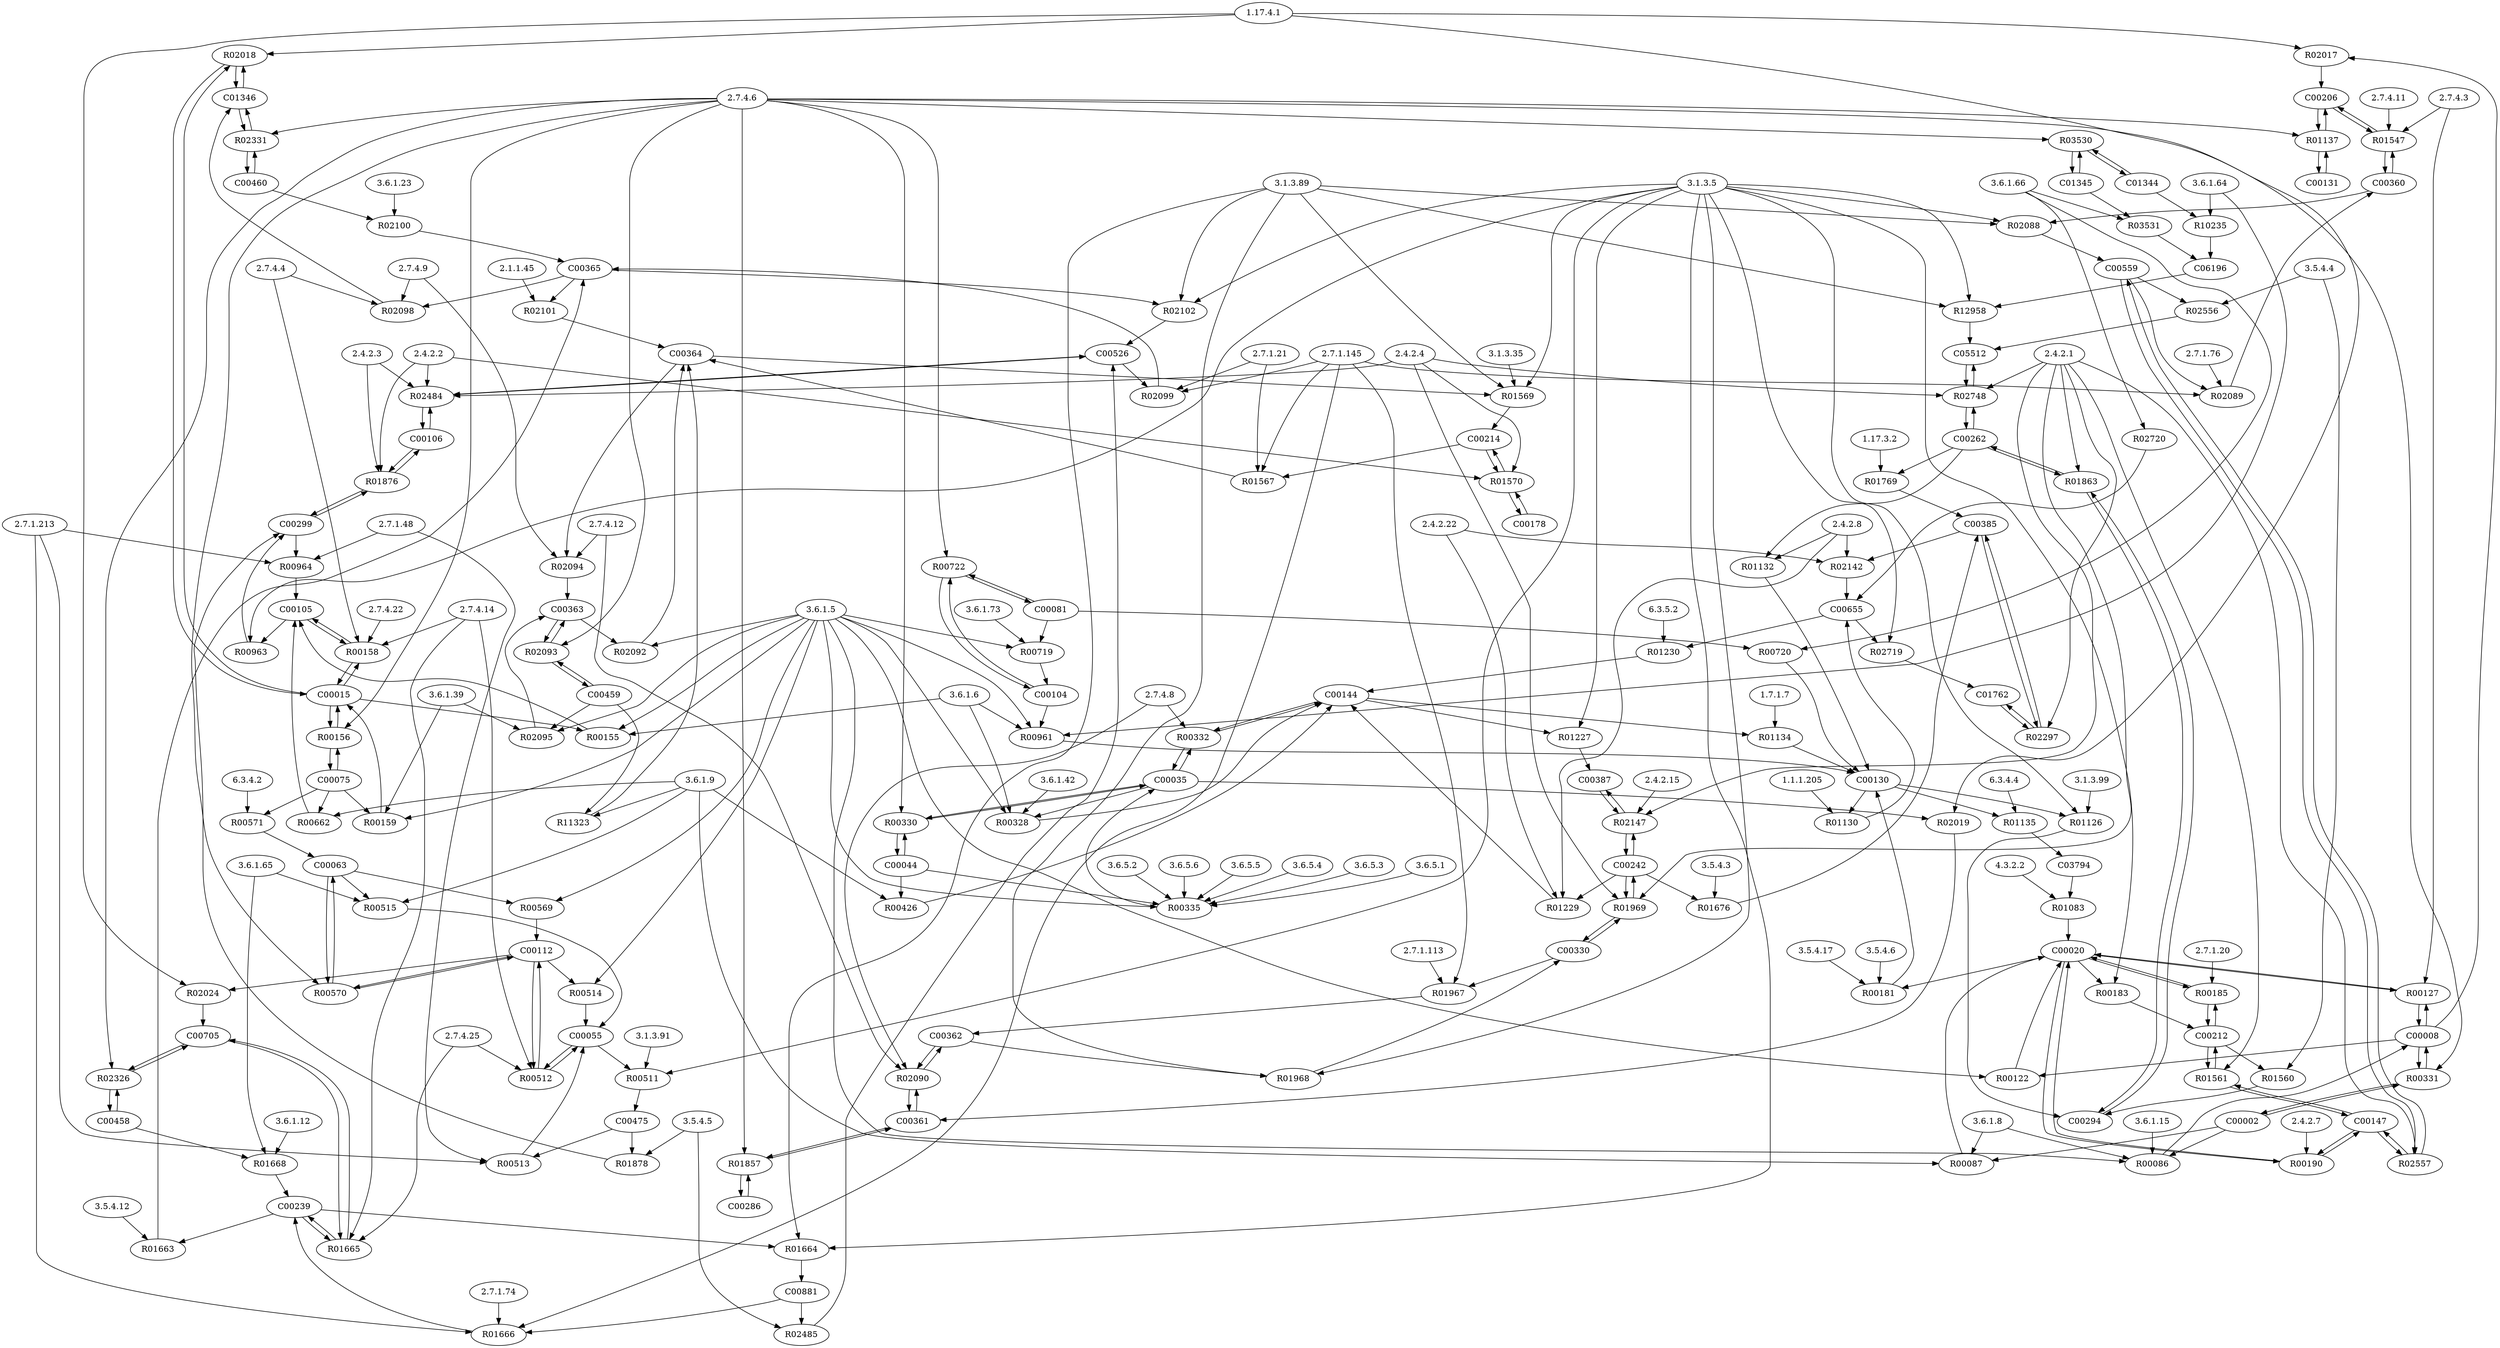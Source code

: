 digraph G {
"1.17.4.1" [type=E];
"3.6.5.6" [type=E];
"2.7.1.213" [type=E];
"2.4.2.22" [type=E];
"2.4.2.3" [type=E];
"3.6.5.5" [type=E];
"6.3.5.2" [type=E];
"2.7.1.74" [type=E];
"2.7.4.25" [type=E];
"3.6.1.12" [type=E];
"3.6.1.9" [type=E];
"3.1.3.99" [type=E];
"3.1.3.5" [type=E];
"2.7.4.22" [type=E];
"3.6.1.23" [type=E];
"3.6.1.66" [type=E];
"2.1.1.45" [type=E];
"4.3.2.2" [type=E];
"3.6.1.73" [type=E];
"1.7.1.7" [type=E];
"3.5.4.6" [type=E];
"2.4.2.7" [type=E];
"3.6.1.6" [type=E];
"2.4.2.2" [type=E];
"2.4.2.1" [type=E];
"3.5.4.4" [type=E];
"2.7.1.48" [type=E];
"2.7.4.3" [type=E];
"2.7.4.14" [type=E];
"2.7.4.4" [type=E];
"3.6.1.5" [type=E];
"2.7.1.76" [type=E];
"6.3.4.2" [type=E];
"2.7.4.9" [type=E];
"3.6.5.4" [type=E];
"2.4.2.15" [type=E];
"2.7.1.20" [type=E];
"3.1.3.35" [type=E];
"2.7.4.12" [type=E];
"3.6.1.42" [type=E];
"3.6.1.65" [type=E];
"3.6.1.8" [type=E];
"3.6.5.3" [type=E];
"3.6.5.1" [type=E];
"3.5.4.5" [type=E];
"3.6.5.2" [type=E];
"3.5.4.3" [type=E];
"2.4.2.8" [type=E];
"6.3.4.4" [type=E];
"2.4.2.4" [type=E];
"2.7.1.113" [type=E];
"3.6.1.15" [type=E];
"3.1.3.89" [type=E];
"2.7.1.145" [type=E];
"2.7.4.11" [type=E];
"2.7.1.21" [type=E];
"1.1.1.205" [type=E];
"3.5.4.17" [type=E];
"1.17.3.2" [type=E];
"3.6.1.39" [type=E];
"2.7.4.8" [type=E];
"3.6.1.64" [type=E];
"3.1.3.91" [type=E];
"2.7.4.6" [type=E];
"3.5.4.12" [type=E];
R00722 [type=R];
R02093 [type=R];
R01130 [type=R];
R01666 [type=R];
R02326 [type=R];
R01676 [type=R];
R01083 [type=R];
R02100 [type=R];
R02142 [type=R];
R02147 [type=R];
R02101 [type=R];
R01863 [type=R];
R02018 [type=R];
R01135 [type=R];
R01968 [type=R];
R01664 [type=R];
R00158 [type=R];
R02748 [type=R];
R01229 [type=R];
R02556 [type=R];
R00330 [type=R];
R00426 [type=R];
R00122 [type=R];
R00569 [type=R];
R02089 [type=R];
R00185 [type=R];
R00961 [type=R];
R02485 [type=R];
R03531 [type=R];
R02099 [type=R];
R01137 [type=R];
R00156 [type=R];
R00183 [type=R];
R01668 [type=R];
R01857 [type=R];
R00719 [type=R];
R00513 [type=R];
R01126 [type=R];
R01967 [type=R];
R02017 [type=R];
R00662 [type=R];
R01969 [type=R];
R02297 [type=R];
R00086 [type=R];
R01570 [type=R];
R02331 [type=R];
R02719 [type=R];
R10235 [type=R];
R02102 [type=R];
R02019 [type=R];
R00720 [type=R];
R01227 [type=R];
R00328 [type=R];
R02092 [type=R];
R00087 [type=R];
R01876 [type=R];
R01132 [type=R];
R00964 [type=R];
R02088 [type=R];
R03530 [type=R];
R01769 [type=R];
R00963 [type=R];
R00514 [type=R];
R00335 [type=R];
R00511 [type=R];
R01567 [type=R];
R11323 [type=R];
R00332 [type=R];
R00515 [type=R];
R12958 [type=R];
R00331 [type=R];
R01665 [type=R];
R01569 [type=R];
R01560 [type=R];
R02090 [type=R];
R00570 [type=R];
R01134 [type=R];
R02557 [type=R];
R00571 [type=R];
R02484 [type=R];
R00512 [type=R];
R00155 [type=R];
R01878 [type=R];
R00181 [type=R];
R02098 [type=R];
R00159 [type=R];
R02094 [type=R];
R02720 [type=R];
R00190 [type=R];
R01547 [type=R];
R01230 [type=R];
R02024 [type=R];
R02095 [type=R];
R01663 [type=R];
R00127 [type=R];
R01561 [type=R];
C00458 [type=C];
C00008 [type=C];
C00147 [type=C];
C03794 [type=C];
C00299 [type=C];
C00144 [type=C];
C00365 [type=C];
C00881 [type=C];
C00330 [type=C];
C00002 [type=C];
C01345 [type=C];
C05512 [type=C];
C01344 [type=C];
C00112 [type=C];
C00055 [type=C];
C00385 [type=C];
C06196 [type=C];
C01762 [type=C];
C00106 [type=C];
C00075 [type=C];
C00286 [type=C];
C00239 [type=C];
C00206 [type=C];
C00081 [type=C];
C00105 [type=C];
C00362 [type=C];
C00705 [type=C];
C01346 [type=C];
C00214 [type=C];
C00178 [type=C];
C00063 [type=C];
C00361 [type=C];
C00130 [type=C];
C00015 [type=C];
C00020 [type=C];
C00242 [type=C];
C00360 [type=C];
C00655 [type=C];
C00044 [type=C];
C00460 [type=C];
C00104 [type=C];
C00131 [type=C];
C00459 [type=C];
C00294 [type=C];
C00526 [type=C];
C00262 [type=C];
C00035 [type=C];
C00364 [type=C];
C00559 [type=C];
C00212 [type=C];
C00387 [type=C];
C00475 [type=C];
C00363 [type=C];
C06196 -> R12958;
R12958 -> C05512;
C01344 -> R10235;
R10235 -> C06196;
C01344 -> R03530;
R03530 -> C01344;
R03530 -> C01345;
C01345 -> R03530;
C01345 -> R03531;
R03531 -> C06196;
C00559 -> R02556;
R02556 -> C05512;
C00559 -> R02089;
R02089 -> C00360;
C00360 -> R02088;
R02088 -> C00559;
C00360 -> R01547;
R01547 -> C00360;
R01547 -> C00206;
C00206 -> R01547;
C00206 -> R01137;
R01137 -> C00206;
R01137 -> C00131;
C00131 -> R01137;
C00559 -> R02557;
R02557 -> C00559;
R02557 -> C00147;
C00147 -> R02557;
C00212 -> R01561;
R01561 -> C00212;
R01561 -> C00147;
C00147 -> R01561;
C00212 -> R01560;
R01560 -> C00294;
C00212 -> R00185;
R00185 -> C00212;
R00185 -> C00020;
C00020 -> R00185;
C00020 -> R00183;
R00183 -> C00212;
C00147 -> R00190;
R00190 -> C00147;
R00190 -> C00020;
C00020 -> R00190;
C00020 -> R00127;
R00127 -> C00020;
R00127 -> C00008;
C00008 -> R00127;
C00008 -> R00122;
R00122 -> C00020;
C00008 -> R02017;
R02017 -> C00206;
C00002 -> R00331;
R00331 -> C00002;
R00331 -> C00008;
C00008 -> R00331;
C00002 -> R00086;
R00086 -> C00008;
C00002 -> R00087;
R00087 -> C00020;
C00262 -> R01132;
R01132 -> C00130;
C05512 -> R02748;
R02748 -> C05512;
R02748 -> C00262;
C00262 -> R02748;
C00294 -> R01863;
R01863 -> C00294;
R01863 -> C00262;
C00262 -> R01863;
C00130 -> R01126;
R01126 -> C00294;
C00130 -> R01130;
R01130 -> C00655;
C00130 -> R01135;
R01135 -> C03794;
C03794 -> R01083;
R01083 -> C00020;
C00020 -> R00181;
R00181 -> C00130;
C00104 -> R00961;
R00961 -> C00130;
C00104 -> R00722;
R00722 -> C00104;
R00722 -> C00081;
C00081 -> R00722;
C00081 -> R00719;
R00719 -> C00104;
C00081 -> R00720;
R00720 -> C00130;
C00262 -> R01769;
R01769 -> C00385;
C01762 -> R02297;
R02297 -> C01762;
R02297 -> C00385;
C00385 -> R02297;
C00655 -> R02719;
R02719 -> C01762;
C00385 -> R02142;
R02142 -> C00655;
R02720 -> C00655;
C00242 -> R01229;
R01229 -> C00144;
C00242 -> R01676;
R01676 -> C00385;
C00387 -> R02147;
R02147 -> C00387;
R02147 -> C00242;
C00242 -> R02147;
C00144 -> R01227;
R01227 -> C00387;
C00144 -> R01134;
R01134 -> C00130;
C00655 -> R01230;
R01230 -> C00144;
C00144 -> R00332;
R00332 -> C00144;
R00332 -> C00035;
C00035 -> R00332;
C00035 -> R00328;
R00328 -> C00144;
C00035 -> R00330;
R00330 -> C00035;
R00330 -> C00044;
C00044 -> R00330;
C00044 -> R00335;
R00335 -> C00035;
C00035 -> R02019;
R02019 -> C00361;
C00044 -> R00426;
R00426 -> C00144;
C00330 -> R01969;
R01969 -> C00330;
R01969 -> C00242;
C00242 -> R01969;
C00330 -> R01967;
R01967 -> C00362;
C00362 -> R01968;
R01968 -> C00330;
C00362 -> R02090;
R02090 -> C00362;
R02090 -> C00361;
C00361 -> R02090;
C00361 -> R01857;
R01857 -> C00361;
R01857 -> C00286;
C00286 -> R01857;
C00299 -> R01876;
R01876 -> C00299;
R01876 -> C00106;
C00106 -> R01876;
C00299 -> R00964;
R00964 -> C00105;
C00105 -> R00963;
R00963 -> C00299;
C00105 -> R00158;
R00158 -> C00105;
R00158 -> C00015;
C00015 -> R00158;
C00015 -> R00155;
R00155 -> C00105;
C00015 -> R00156;
R00156 -> C00015;
R00156 -> C00075;
C00075 -> R00156;
C00075 -> R00159;
R00159 -> C00015;
C00075 -> R00662;
R00662 -> C00105;
C00075 -> R00571;
R00571 -> C00063;
C00475 -> R00513;
R00513 -> C00055;
C00475 -> R01878;
R01878 -> C00299;
C00055 -> R00511;
R00511 -> C00475;
C00055 -> R00512;
R00512 -> C00055;
R00512 -> C00112;
C00112 -> R00512;
C00112 -> R00514;
R00514 -> C00055;
C00112 -> R00570;
R00570 -> C00112;
R00570 -> C00063;
C00063 -> R00570;
C00063 -> R00569;
R00569 -> C00112;
C00112 -> R02024;
R02024 -> C00705;
C00063 -> R00515;
R00515 -> C00055;
C00881 -> R01666;
R01666 -> C00239;
C00239 -> R01664;
R01664 -> C00881;
C00881 -> R02485;
R02485 -> C00526;
C00239 -> R01665;
R01665 -> C00239;
R01665 -> C00705;
C00705 -> R01665;
C00239 -> R01663;
R01663 -> C00365;
C00705 -> R02326;
R02326 -> C00705;
R02326 -> C00458;
C00458 -> R02326;
C00458 -> R01668;
R01668 -> C00239;
C00526 -> R02484;
R02484 -> C00526;
R02484 -> C00106;
C00106 -> R02484;
C00526 -> R02099;
R02099 -> C00365;
C00365 -> R02102;
R02102 -> C00526;
C00365 -> R02098;
R02098 -> C01346;
C01346 -> R02018;
R02018 -> C01346;
R02018 -> C00015;
C00015 -> R02018;
C01346 -> R02331;
R02331 -> C01346;
R02331 -> C00460;
C00460 -> R02331;
C00460 -> R02100;
R02100 -> C00365;
C00214 -> R01570;
R01570 -> C00214;
R01570 -> C00178;
C00178 -> R01570;
C00214 -> R01567;
R01567 -> C00364;
C00364 -> R01569;
R01569 -> C00214;
C00365 -> R02101;
R02101 -> C00364;
C00364 -> R02094;
R02094 -> C00363;
C00363 -> R02092;
R02092 -> C00364;
C00363 -> R02093;
R02093 -> C00363;
R02093 -> C00459;
C00459 -> R02093;
C00459 -> R02095;
R02095 -> C00363;
C00459 -> R11323;
R11323 -> C00364;
"2.7.4.6" -> R00722;
"2.7.4.6" -> R02093;
"1.1.1.205" -> R01130;
"2.7.1.74" -> R01666;
"2.7.1.145" -> R01666;
"2.7.1.213" -> R01666;
"2.7.4.6" -> R02326;
"3.5.4.3" -> R01676;
"4.3.2.2" -> R01083;
"3.6.1.23" -> R02100;
"2.4.2.8" -> R02142;
"2.4.2.22" -> R02142;
"2.4.2.1" -> R02147;
"2.4.2.15" -> R02147;
"2.1.1.45" -> R02101;
"2.4.2.1" -> R01863;
"1.17.4.1" -> R02018;
"6.3.4.4" -> R01135;
"3.1.3.5" -> R01968;
"3.1.3.89" -> R01968;
"3.1.3.5" -> R01664;
"3.1.3.89" -> R01664;
"2.7.4.4" -> R00158;
"2.7.4.14" -> R00158;
"2.7.4.22" -> R00158;
"2.4.2.1" -> R02748;
"2.4.2.4" -> R02748;
"2.4.2.8" -> R01229;
"2.4.2.22" -> R01229;
"3.5.4.4" -> R02556;
"2.7.4.6" -> R00330;
"3.6.1.9" -> R00426;
"3.6.1.5" -> R00122;
"3.6.1.5" -> R00569;
"2.7.1.76" -> R02089;
"2.7.1.145" -> R02089;
"2.7.1.20" -> R00185;
"3.6.1.5" -> R00961;
"3.6.1.6" -> R00961;
"3.6.1.64" -> R00961;
"3.5.4.5" -> R02485;
"3.6.1.66" -> R03531;
"2.7.1.21" -> R02099;
"2.7.1.145" -> R02099;
"2.7.4.6" -> R01137;
"2.7.4.6" -> R00156;
"3.1.3.5" -> R00183;
"3.6.1.12" -> R01668;
"3.6.1.65" -> R01668;
"2.7.4.6" -> R01857;
"3.6.1.5" -> R00719;
"3.6.1.73" -> R00719;
"2.7.1.48" -> R00513;
"2.7.1.213" -> R00513;
"3.1.3.5" -> R01126;
"3.1.3.99" -> R01126;
"2.7.1.113" -> R01967;
"2.7.1.145" -> R01967;
"1.17.4.1" -> R02017;
"3.6.1.9" -> R00662;
"2.4.2.1" -> R01969;
"2.4.2.4" -> R01969;
"2.4.2.1" -> R02297;
"3.6.1.5" -> R00086;
"3.6.1.8" -> R00086;
"3.6.1.15" -> R00086;
"2.4.2.2" -> R01570;
"2.4.2.4" -> R01570;
"2.7.4.6" -> R02331;
"3.1.3.5" -> R02719;
"3.6.1.64" -> R10235;
"3.1.3.5" -> R02102;
"3.1.3.89" -> R02102;
"1.17.4.1" -> R02019;
"3.6.1.66" -> R00720;
"3.1.3.5" -> R01227;
"3.6.1.5" -> R00328;
"3.6.1.6" -> R00328;
"3.6.1.42" -> R00328;
"3.6.1.5" -> R02092;
"3.6.1.8" -> R00087;
"3.6.1.9" -> R00087;
"2.4.2.2" -> R01876;
"2.4.2.3" -> R01876;
"2.4.2.8" -> R01132;
"2.7.1.48" -> R00964;
"2.7.1.213" -> R00964;
"3.1.3.5" -> R02088;
"3.1.3.89" -> R02088;
"2.7.4.6" -> R03530;
"1.17.3.2" -> R01769;
"3.1.3.5" -> R00963;
"3.6.1.5" -> R00514;
"3.6.1.5" -> R00335;
"3.6.5.1" -> R00335;
"3.6.5.2" -> R00335;
"3.6.5.3" -> R00335;
"3.6.5.4" -> R00335;
"3.6.5.5" -> R00335;
"3.6.5.6" -> R00335;
"3.1.3.5" -> R00511;
"3.1.3.91" -> R00511;
"2.7.1.21" -> R01567;
"2.7.1.145" -> R01567;
"3.6.1.9" -> R11323;
"2.7.4.8" -> R00332;
"3.6.1.9" -> R00515;
"3.6.1.65" -> R00515;
"3.1.3.5" -> R12958;
"3.1.3.89" -> R12958;
"2.7.4.6" -> R00331;
"2.7.4.14" -> R01665;
"2.7.4.25" -> R01665;
"3.1.3.5" -> R01569;
"3.1.3.35" -> R01569;
"3.1.3.89" -> R01569;
"3.5.4.4" -> R01560;
"2.7.4.8" -> R02090;
"2.7.4.12" -> R02090;
"2.7.4.6" -> R00570;
"1.7.1.7" -> R01134;
"2.4.2.1" -> R02557;
"6.3.4.2" -> R00571;
"2.4.2.2" -> R02484;
"2.4.2.3" -> R02484;
"2.4.2.4" -> R02484;
"2.7.4.14" -> R00512;
"2.7.4.25" -> R00512;
"3.6.1.5" -> R00155;
"3.6.1.6" -> R00155;
"3.5.4.5" -> R01878;
"3.5.4.6" -> R00181;
"3.5.4.17" -> R00181;
"2.7.4.4" -> R02098;
"2.7.4.9" -> R02098;
"3.6.1.5" -> R00159;
"3.6.1.39" -> R00159;
"2.7.4.9" -> R02094;
"2.7.4.12" -> R02094;
"3.6.1.66" -> R02720;
"2.4.2.7" -> R00190;
"2.7.4.3" -> R01547;
"2.7.4.11" -> R01547;
"6.3.5.2" -> R01230;
"1.17.4.1" -> R02024;
"3.6.1.5" -> R02095;
"3.6.1.39" -> R02095;
"3.5.4.12" -> R01663;
"2.7.4.3" -> R00127;
"2.4.2.1" -> R01561;
}
